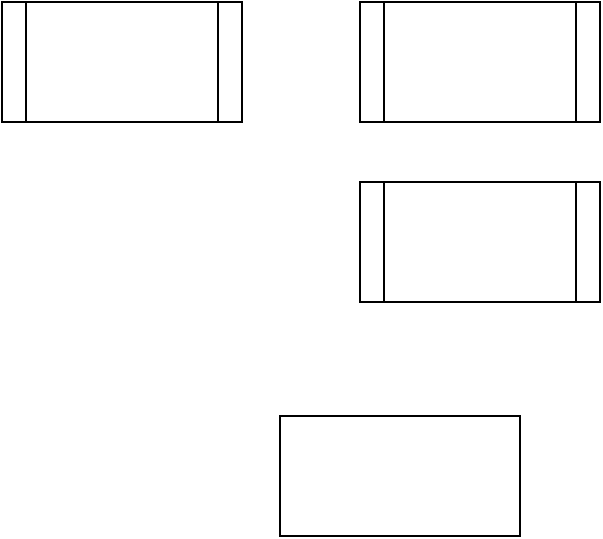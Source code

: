 <mxfile version="26.1.1">
  <diagram name="Page-1" id="jIlDMxWAZwL0C1PQHoV2">
    <mxGraphModel dx="1050" dy="930" grid="0" gridSize="10" guides="1" tooltips="1" connect="1" arrows="1" fold="1" page="0" pageScale="1" pageWidth="850" pageHeight="1100" math="0" shadow="0">
      <root>
        <mxCell id="0" />
        <mxCell id="1" parent="0" />
        <object label="" Question1="Q1" id="o5qFet30TDfQJA2i3c4C-1">
          <mxCell style="shape=process;whiteSpace=wrap;html=1;backgroundOutline=1;" parent="1" vertex="1">
            <mxGeometry x="105" y="-8" width="120" height="60" as="geometry" />
          </mxCell>
        </object>
        <mxCell id="kcUgiUS16i-gTsIZyWqx-1" value="" style="shape=process;whiteSpace=wrap;html=1;backgroundOutline=1;" parent="1" vertex="1">
          <mxGeometry x="284" y="-8" width="120" height="60" as="geometry" />
        </mxCell>
        <mxCell id="kcUgiUS16i-gTsIZyWqx-2" value="" style="shape=process;whiteSpace=wrap;html=1;backgroundOutline=1;" parent="1" vertex="1">
          <mxGeometry x="284" y="82" width="120" height="60" as="geometry" />
        </mxCell>
        <mxCell id="l6BVrE_Yk0CheD36yS6s-1" value="" style="rounded=0;whiteSpace=wrap;html=1;" vertex="1" parent="1">
          <mxGeometry x="244" y="199" width="120" height="60" as="geometry" />
        </mxCell>
      </root>
    </mxGraphModel>
  </diagram>
</mxfile>
